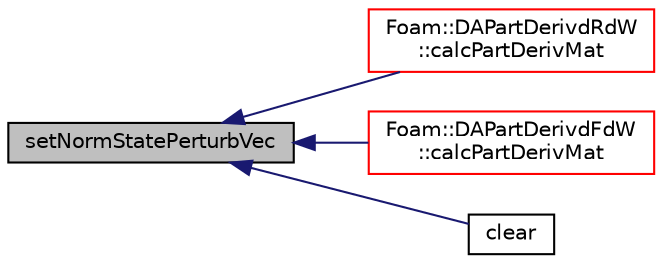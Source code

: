 digraph "setNormStatePerturbVec"
{
  bgcolor="transparent";
  edge [fontname="Helvetica",fontsize="10",labelfontname="Helvetica",labelfontsize="10"];
  node [fontname="Helvetica",fontsize="10",shape=record];
  rankdir="LR";
  Node82 [label="setNormStatePerturbVec",height=0.2,width=0.4,color="black", fillcolor="grey75", style="filled", fontcolor="black"];
  Node82 -> Node83 [dir="back",color="midnightblue",fontsize="10",style="solid",fontname="Helvetica"];
  Node83 [label="Foam::DAPartDerivdRdW\l::calcPartDerivMat",height=0.2,width=0.4,color="red",URL="$classFoam_1_1DAPartDerivdRdW.html#a3f0269fc7ba18e5fbfe29884960e7402",tooltip="compute the partial derivative matrix "];
  Node82 -> Node85 [dir="back",color="midnightblue",fontsize="10",style="solid",fontname="Helvetica"];
  Node85 [label="Foam::DAPartDerivdFdW\l::calcPartDerivMat",height=0.2,width=0.4,color="red",URL="$classFoam_1_1DAPartDerivdFdW.html#a3f0269fc7ba18e5fbfe29884960e7402",tooltip="compute the partial derivative matrix "];
  Node82 -> Node87 [dir="back",color="midnightblue",fontsize="10",style="solid",fontname="Helvetica"];
  Node87 [label="clear",height=0.2,width=0.4,color="black",URL="$classFoam_1_1DAPartDeriv.html#ac8bb3912a3ce86b15842e79d0b421204",tooltip="clear members in parent and child objects "];
}
